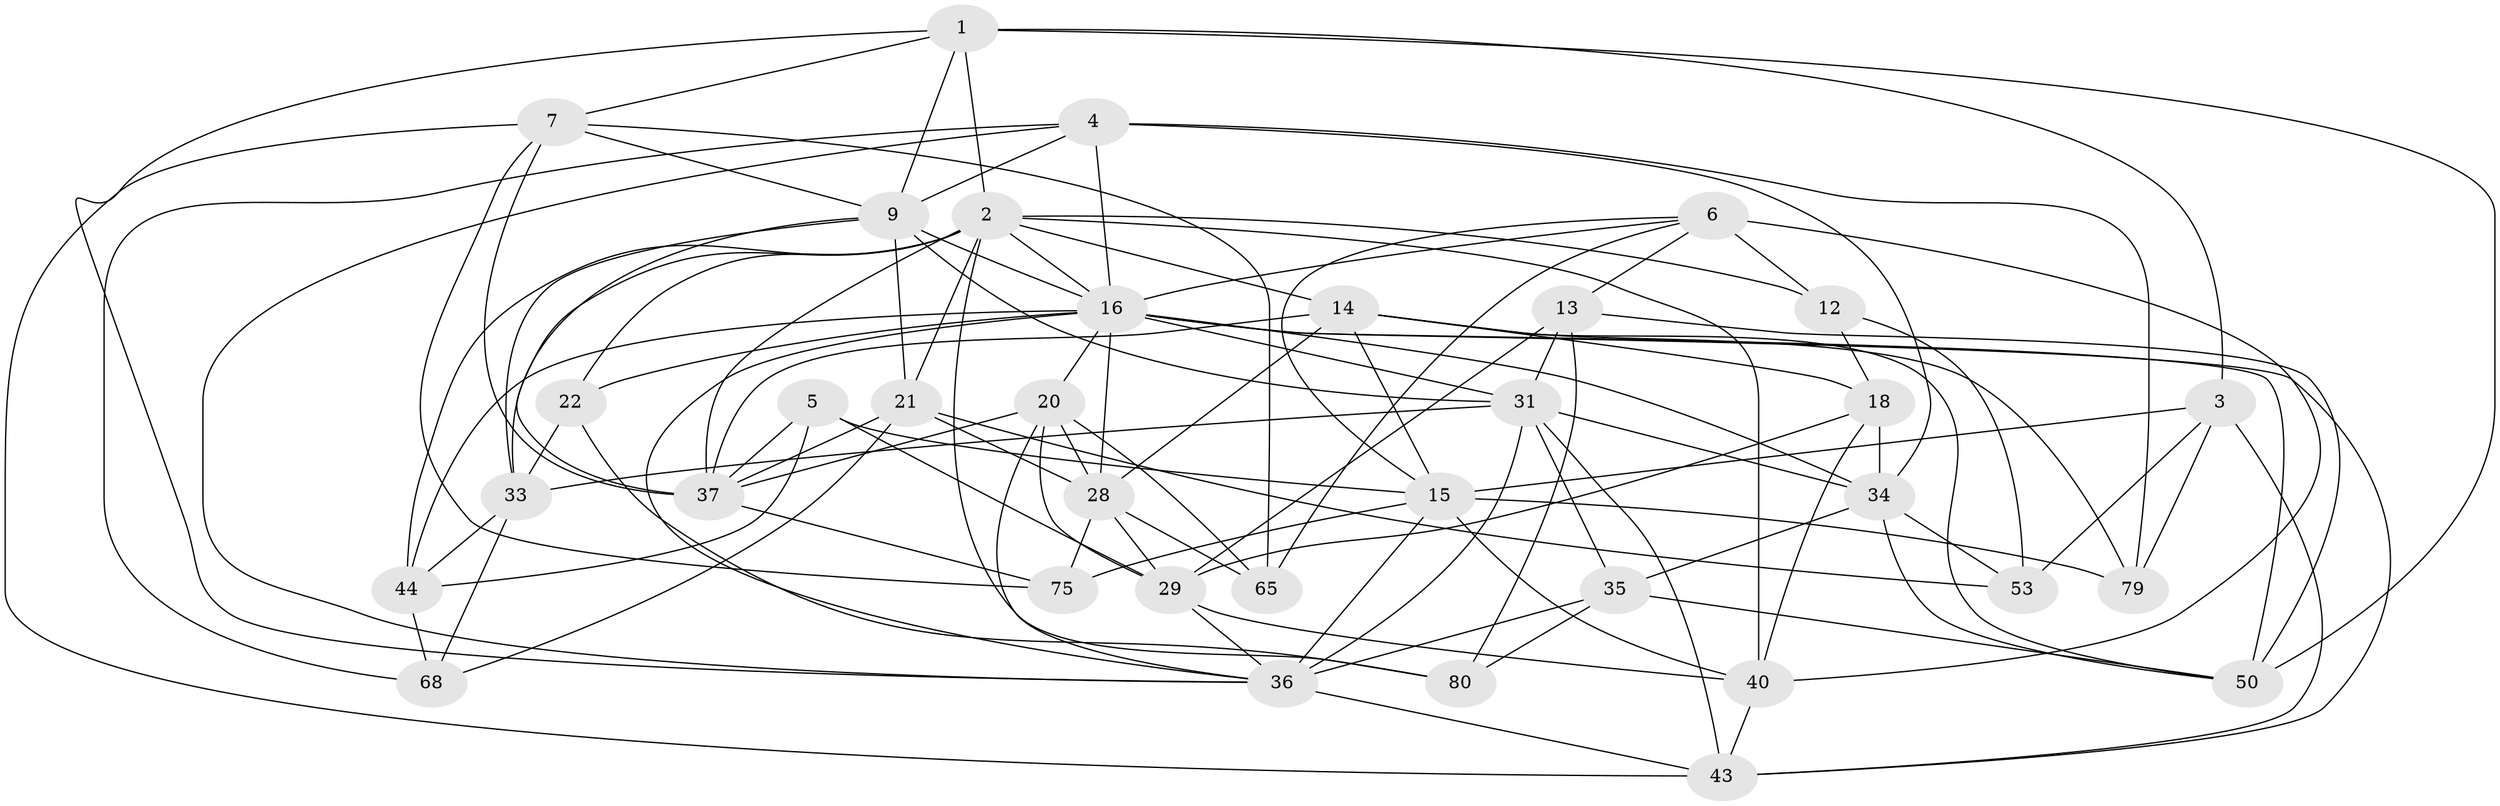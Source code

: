 // original degree distribution, {4: 1.0}
// Generated by graph-tools (version 1.1) at 2025/21/03/04/25 18:21:00]
// undirected, 35 vertices, 107 edges
graph export_dot {
graph [start="1"]
  node [color=gray90,style=filled];
  1 [super="+76+17"];
  2 [super="+24+10"];
  3 [super="+60"];
  4 [super="+41"];
  5;
  6 [super="+82+23"];
  7 [super="+8"];
  9 [super="+27+30"];
  12 [super="+46"];
  13 [super="+19"];
  14 [super="+25+55"];
  15 [super="+32+58"];
  16 [super="+52+73"];
  18 [super="+86"];
  20 [super="+69"];
  21 [super="+57"];
  22;
  28 [super="+67+63"];
  29 [super="+81+77"];
  31 [super="+59"];
  33 [super="+74"];
  34 [super="+38"];
  35 [super="+85"];
  36 [super="+39+64"];
  37 [super="+66+42"];
  40 [super="+83+51"];
  43 [super="+47"];
  44 [super="+45"];
  50 [super="+56+54"];
  53;
  65;
  68;
  75;
  79;
  80;
  1 -- 9 [weight=3];
  1 -- 50 [weight=2];
  1 -- 2;
  1 -- 3 [weight=2];
  1 -- 36;
  1 -- 7;
  2 -- 14;
  2 -- 80;
  2 -- 33;
  2 -- 22;
  2 -- 40 [weight=2];
  2 -- 37;
  2 -- 21;
  2 -- 12;
  2 -- 44;
  2 -- 16;
  3 -- 15;
  3 -- 43;
  3 -- 53;
  3 -- 79;
  4 -- 79;
  4 -- 68;
  4 -- 9;
  4 -- 34;
  4 -- 36;
  4 -- 16;
  5 -- 29;
  5 -- 44;
  5 -- 15;
  5 -- 37;
  6 -- 65;
  6 -- 12 [weight=3];
  6 -- 15;
  6 -- 40 [weight=2];
  6 -- 16 [weight=2];
  6 -- 13;
  7 -- 75;
  7 -- 65;
  7 -- 43;
  7 -- 37;
  7 -- 9;
  9 -- 37;
  9 -- 33;
  9 -- 21;
  9 -- 31;
  9 -- 16;
  12 -- 53;
  12 -- 18;
  13 -- 80;
  13 -- 50;
  13 -- 31;
  13 -- 29 [weight=2];
  14 -- 37;
  14 -- 79;
  14 -- 50;
  14 -- 18;
  14 -- 28 [weight=2];
  14 -- 15;
  15 -- 40;
  15 -- 36;
  15 -- 75;
  15 -- 79;
  16 -- 36;
  16 -- 44 [weight=2];
  16 -- 50 [weight=2];
  16 -- 20;
  16 -- 22;
  16 -- 28;
  16 -- 31;
  16 -- 43;
  16 -- 34;
  18 -- 40;
  18 -- 29;
  18 -- 34 [weight=2];
  20 -- 65;
  20 -- 28;
  20 -- 37;
  20 -- 29;
  20 -- 36;
  21 -- 53;
  21 -- 28;
  21 -- 37;
  21 -- 68;
  22 -- 33;
  22 -- 80;
  28 -- 65;
  28 -- 29;
  28 -- 75;
  29 -- 40;
  29 -- 36;
  31 -- 33;
  31 -- 35;
  31 -- 36;
  31 -- 43;
  31 -- 34;
  33 -- 44;
  33 -- 68;
  34 -- 50;
  34 -- 35;
  34 -- 53;
  35 -- 80;
  35 -- 50;
  35 -- 36 [weight=2];
  36 -- 43;
  37 -- 75;
  40 -- 43;
  44 -- 68;
}
